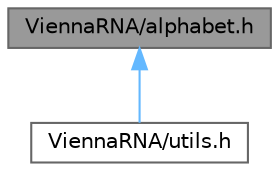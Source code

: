 digraph "ViennaRNA/alphabet.h"
{
 // INTERACTIVE_SVG=YES
 // LATEX_PDF_SIZE
  bgcolor="transparent";
  edge [fontname=Helvetica,fontsize=10,labelfontname=Helvetica,labelfontsize=10];
  node [fontname=Helvetica,fontsize=10,shape=box,height=0.2,width=0.4];
  Node1 [label="ViennaRNA/alphabet.h",height=0.2,width=0.4,color="gray40", fillcolor="grey60", style="filled", fontcolor="black",tooltip="Functions to process, convert, and generally handle different nucleotide and/or base pair alphabets."];
  Node1 -> Node2 [dir="back",color="steelblue1",style="solid"];
  Node2 [label="ViennaRNA/utils.h",height=0.2,width=0.4,color="grey40", fillcolor="white", style="filled",URL="$utils_8h.html",tooltip="Use ViennaRNA/utils/basic.h instead."];
}
